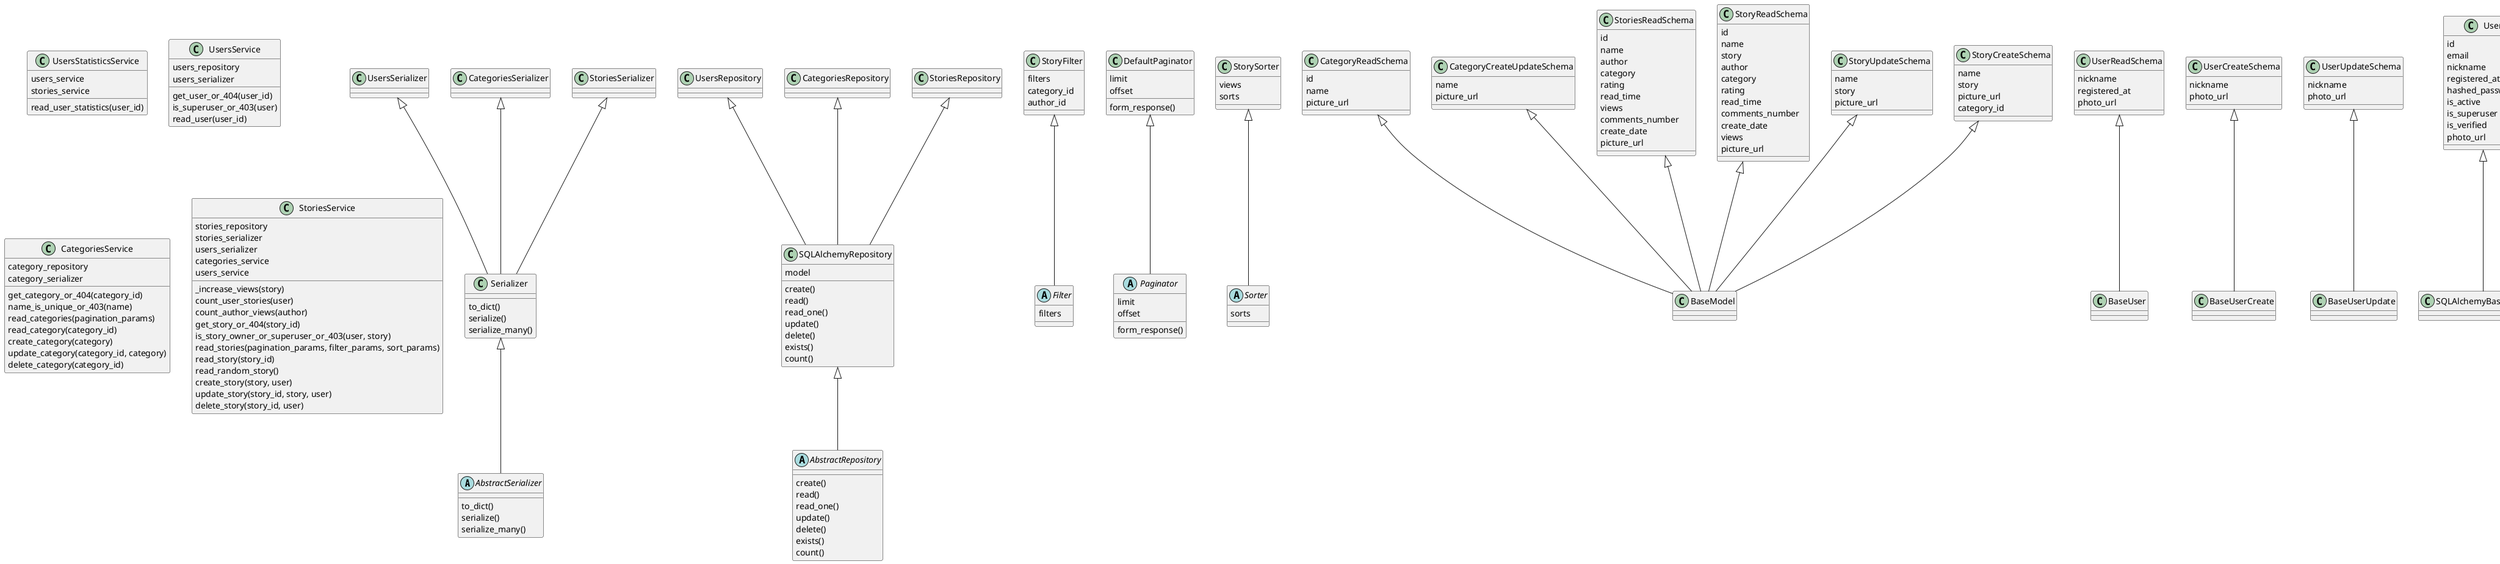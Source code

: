 @startuml
'https://plantuml.com/class-diagram


abstract class AbstractSerializer{
    to_dict()
    serialize()
    serialize_many()
}
abstract class AbstractRepository{
    create()
    read()
    read_one()
    update()
    delete()
    exists()
    count()
}

abstract class Filter{
    filters
}
abstract class Paginator{
     limit
     offset
     form_response()
}

abstract class Sorter{
    sorts
}
class BaseModel
class BaseUser
class BaseUserCreate
class BaseUserUpdate
class SQLAlchemyBaseUserTable
class BaseSettings
class Base

class Serializer{
    to_dict()
    serialize()
    serialize_many()
}

class SQLAlchemyRepository {
    model
    create()
    read()
    read_one()
    update()
    delete()
    exists()
    count()
}

class UsersStatisticsService{
    users_service
    stories_service
    read_user_statistics(user_id)
}

class UsersService {
    users_repository
    users_serializer
    get_user_or_404(user_id)
    is_superuser_or_403(user)
    read_user(user_id)
}

class UsersSerializer{

}

class UserReadSchema{
    nickname
    registered_at
    photo_url
}

class UserCreateSchema{
    nickname
    photo_url
}

class UserUpdateSchema{
    nickname
    photo_url
}

class UsersRepository{

}

class User{
    id
    email
    nickname
    registered_at
    hashed_password
    is_active
    is_superuser
    is_verified
    photo_url
}

class DefaultPaginator{
    limit
    offset
    form_response()
}

class SensitiveSettings{
    secret
    admin_email
    db_host
    db_port
    db_name
    db_user
    db_pass
    debug
    model_config
}

class CategoriesRepository{

}

class StoriesRepository{

}

class CategoriesSerializer{

}

class StoriesSerializer{

}

class CategoriesService{
    category_repository
    category_serializer
    get_category_or_404(category_id)
    name_is_unique_or_403(name)
    read_categories(pagination_params)
    read_category(category_id)
    create_category(category)
    update_category(category_id, category)
    delete_category(category_id)
}

class StoriesService{
    stories_repository
    stories_serializer
    users_serializer
    categories_service
    users_service
    _increase_views(story)
    count_user_stories(user)
    count_author_views(author)
    get_story_or_404(story_id)
    is_story_owner_or_superuser_or_403(user, story)
    read_stories(pagination_params, filter_params, sort_params)
    read_story(story_id)
    read_random_story()
    create_story(story, user)
    update_story(story_id, story, user)
    delete_story(story_id, user)
}

class StoryFilter{
    filters
    category_id
    author_id
}

class Category{
    id
    name
    picture_url
    stories
}

class Story{
    id
    name
    story
    author_id
    category_id
    create_date
    views
    picture_url
    category
    author
}

class StorySorter{
    views
    sorts
}


class CategoryReadSchema {
    id
    name
    picture_url
}

class CategoryCreateUpdateSchema{
    name
    picture_url
}

class StoriesReadSchema{
    id
    name
    author
    category
    rating
    read_time
    views
    comments_number
    create_date
    picture_url
}

class StoryReadSchema{
    id
    name
    story
    author
    category
    rating
    read_time
    comments_number
    create_date
    views
    picture_url
}

class StoryUpdateSchema{
    name
    story
    picture_url
}

class StoryCreateSchema{
    name
    story
    picture_url
    category_id
}
CategoryReadSchema <|-- BaseModel
CategoryCreateUpdateSchema  <|-- BaseModel
StoriesReadSchema <|-- BaseModel
StoryReadSchema <|-- BaseModel
StoryUpdateSchema <|-- BaseModel
StoryCreateSchema <|-- BaseModel
Serializer <|-- AbstractSerializer
SQLAlchemyRepository <|-- AbstractRepository
UsersSerializer <|-- Serializer
UserReadSchema <|-- BaseUser
UserCreateSchema <|-- BaseUserCreate
UserUpdateSchema <|--BaseUserUpdate
UsersRepository <|-- SQLAlchemyRepository
User <|-- SQLAlchemyBaseUserTable
DefaultPaginator <|-- Paginator
SensitiveSettings <|-- BaseSettings
CategoriesRepository  <|-- SQLAlchemyRepository
StoriesRepository <|-- SQLAlchemyRepository
CategoriesSerializer <|-- Serializer
StoriesSerializer <|-- Serializer
StoryFilter <|-- Filter
Category <|-- Base
Story <|-- Base
StorySorter <|-- Sorter

'abstract class AbstractList
'abstract AbstractCollection
'interface List
'interface Collection
'
'List <|-- AbstractList
'Collection <|-- AbstractCollection
'
'Collection <|- List
'AbstractCollection <|- AbstractList
'AbstractList <|-- ArrayList
'
'class ArrayList {
'Object[] elementData
'size()
'}
'
'enum TimeUnit {
'DAYS
'HOURS
'MINUTES
'}

@enduml